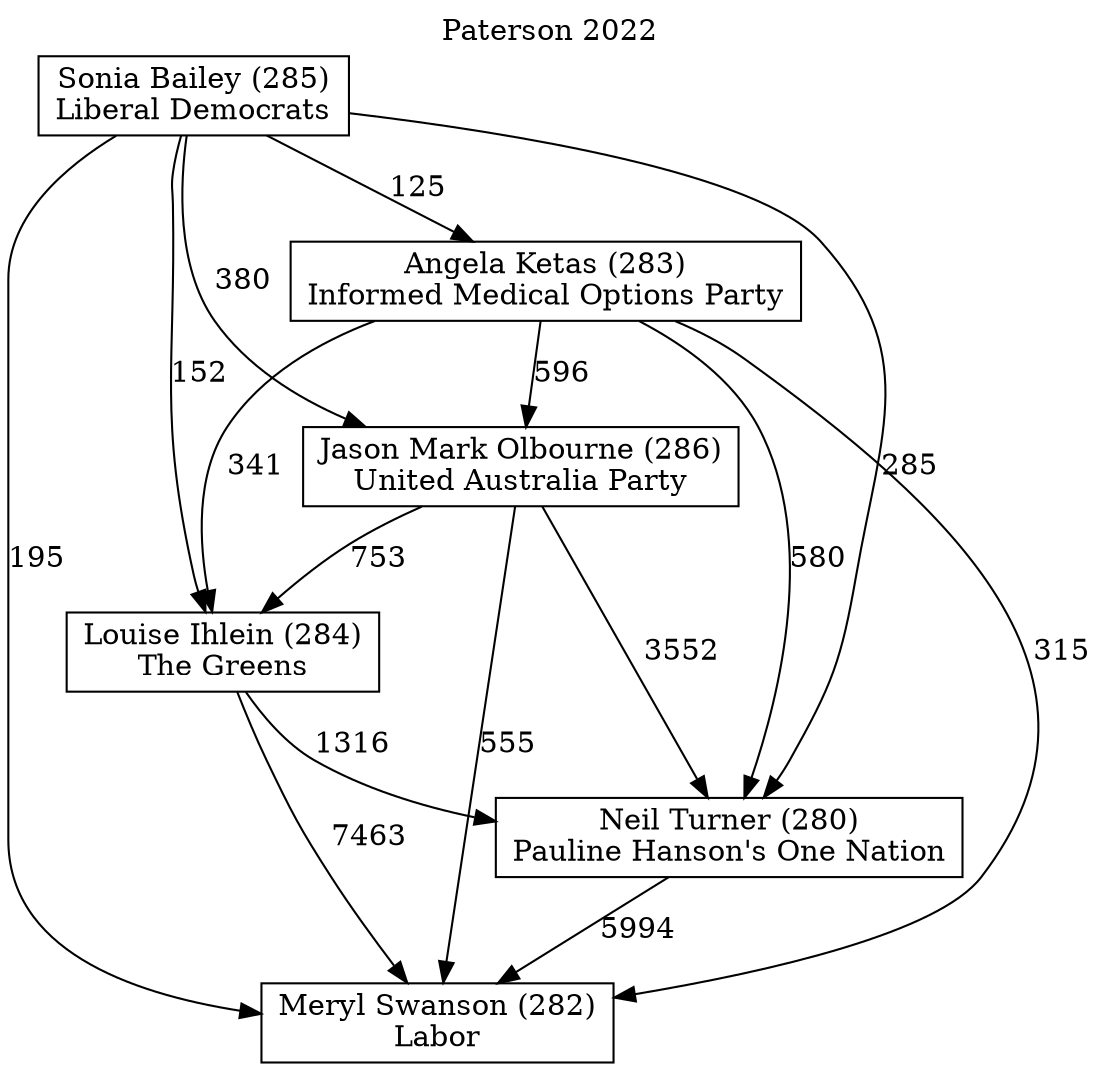 // House preference flow
digraph "Meryl Swanson (282)_Paterson_2022" {
	graph [label="Paterson 2022" labelloc=t mclimit=10]
	node [shape=box]
	"Jason Mark Olbourne (286)" [label="Jason Mark Olbourne (286)
United Australia Party"]
	"Sonia Bailey (285)" [label="Sonia Bailey (285)
Liberal Democrats"]
	"Angela Ketas (283)" [label="Angela Ketas (283)
Informed Medical Options Party"]
	"Louise Ihlein (284)" [label="Louise Ihlein (284)
The Greens"]
	"Meryl Swanson (282)" [label="Meryl Swanson (282)
Labor"]
	"Neil Turner (280)" [label="Neil Turner (280)
Pauline Hanson's One Nation"]
	"Angela Ketas (283)" -> "Neil Turner (280)" [label=580]
	"Sonia Bailey (285)" -> "Angela Ketas (283)" [label=125]
	"Angela Ketas (283)" -> "Jason Mark Olbourne (286)" [label=596]
	"Sonia Bailey (285)" -> "Louise Ihlein (284)" [label=152]
	"Jason Mark Olbourne (286)" -> "Louise Ihlein (284)" [label=753]
	"Angela Ketas (283)" -> "Meryl Swanson (282)" [label=315]
	"Louise Ihlein (284)" -> "Neil Turner (280)" [label=1316]
	"Sonia Bailey (285)" -> "Neil Turner (280)" [label=285]
	"Sonia Bailey (285)" -> "Jason Mark Olbourne (286)" [label=380]
	"Louise Ihlein (284)" -> "Meryl Swanson (282)" [label=7463]
	"Angela Ketas (283)" -> "Louise Ihlein (284)" [label=341]
	"Sonia Bailey (285)" -> "Meryl Swanson (282)" [label=195]
	"Jason Mark Olbourne (286)" -> "Meryl Swanson (282)" [label=555]
	"Jason Mark Olbourne (286)" -> "Neil Turner (280)" [label=3552]
	"Neil Turner (280)" -> "Meryl Swanson (282)" [label=5994]
}
